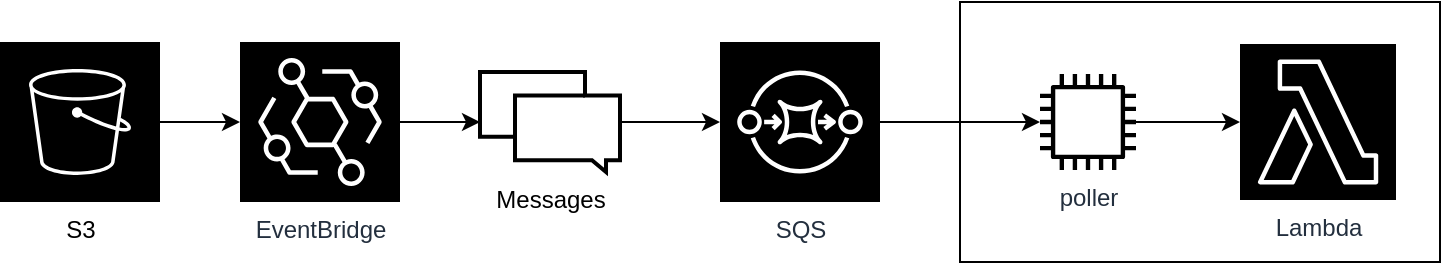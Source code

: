 <mxfile version="20.2.5" type="device"><diagram id="HKr0FxjbgZwJxCU8u759" name="Page-1"><mxGraphModel dx="1073" dy="820" grid="1" gridSize="10" guides="1" tooltips="1" connect="1" arrows="1" fold="1" page="1" pageScale="1" pageWidth="827" pageHeight="1169" math="0" shadow="0"><root><mxCell id="0"/><mxCell id="1" parent="0"/><mxCell id="FVWJxEAPUAWBQ6y7JVPJ-12" value="" style="rounded=0;whiteSpace=wrap;html=1;strokeColor=#000000;fillColor=none;gradientColor=none;" vertex="1" parent="1"><mxGeometry x="520" y="20" width="240" height="130" as="geometry"/></mxCell><mxCell id="FVWJxEAPUAWBQ6y7JVPJ-5" value="" style="edgeStyle=orthogonalEdgeStyle;rounded=0;orthogonalLoop=1;jettySize=auto;html=1;" edge="1" parent="1" source="FVWJxEAPUAWBQ6y7JVPJ-1" target="FVWJxEAPUAWBQ6y7JVPJ-2"><mxGeometry relative="1" as="geometry"/></mxCell><mxCell id="FVWJxEAPUAWBQ6y7JVPJ-1" value="S3" style="sketch=0;pointerEvents=1;shadow=0;dashed=0;html=1;strokeColor=none;fillColor=#000000;labelPosition=center;verticalLabelPosition=bottom;verticalAlign=top;align=center;outlineConnect=0;shape=mxgraph.veeam2.aws_s3;" vertex="1" parent="1"><mxGeometry x="40" y="40" width="80" height="80" as="geometry"/></mxCell><mxCell id="FVWJxEAPUAWBQ6y7JVPJ-6" value="" style="edgeStyle=orthogonalEdgeStyle;rounded=0;orthogonalLoop=1;jettySize=auto;html=1;" edge="1" parent="1" source="FVWJxEAPUAWBQ6y7JVPJ-2" target="FVWJxEAPUAWBQ6y7JVPJ-4"><mxGeometry relative="1" as="geometry"/></mxCell><mxCell id="FVWJxEAPUAWBQ6y7JVPJ-2" value="EventBridge" style="sketch=0;points=[[0,0,0],[0.25,0,0],[0.5,0,0],[0.75,0,0],[1,0,0],[0,1,0],[0.25,1,0],[0.5,1,0],[0.75,1,0],[1,1,0],[0,0.25,0],[0,0.5,0],[0,0.75,0],[1,0.25,0],[1,0.5,0],[1,0.75,0]];outlineConnect=0;fontColor=#232F3E;gradientColor=none;gradientDirection=north;fillColor=#000000;strokeColor=#ffffff;dashed=0;verticalLabelPosition=bottom;verticalAlign=top;align=center;html=1;fontSize=12;fontStyle=0;aspect=fixed;shape=mxgraph.aws4.resourceIcon;resIcon=mxgraph.aws4.eventbridge;" vertex="1" parent="1"><mxGeometry x="160" y="40" width="80" height="80" as="geometry"/></mxCell><mxCell id="FVWJxEAPUAWBQ6y7JVPJ-10" value="" style="edgeStyle=orthogonalEdgeStyle;rounded=0;orthogonalLoop=1;jettySize=auto;html=1;" edge="1" parent="1" source="FVWJxEAPUAWBQ6y7JVPJ-3" target="FVWJxEAPUAWBQ6y7JVPJ-8"><mxGeometry relative="1" as="geometry"/></mxCell><mxCell id="FVWJxEAPUAWBQ6y7JVPJ-3" value="SQS" style="sketch=0;points=[[0,0,0],[0.25,0,0],[0.5,0,0],[0.75,0,0],[1,0,0],[0,1,0],[0.25,1,0],[0.5,1,0],[0.75,1,0],[1,1,0],[0,0.25,0],[0,0.5,0],[0,0.75,0],[1,0.25,0],[1,0.5,0],[1,0.75,0]];outlineConnect=0;fontColor=#232F3E;gradientColor=none;gradientDirection=north;fillColor=#000000;strokeColor=#ffffff;dashed=0;verticalLabelPosition=bottom;verticalAlign=top;align=center;html=1;fontSize=12;fontStyle=0;aspect=fixed;shape=mxgraph.aws4.resourceIcon;resIcon=mxgraph.aws4.sqs;" vertex="1" parent="1"><mxGeometry x="400" y="40" width="80" height="80" as="geometry"/></mxCell><mxCell id="FVWJxEAPUAWBQ6y7JVPJ-7" value="" style="edgeStyle=orthogonalEdgeStyle;rounded=0;orthogonalLoop=1;jettySize=auto;html=1;" edge="1" parent="1" source="FVWJxEAPUAWBQ6y7JVPJ-4" target="FVWJxEAPUAWBQ6y7JVPJ-3"><mxGeometry relative="1" as="geometry"/></mxCell><mxCell id="FVWJxEAPUAWBQ6y7JVPJ-4" value="Messages" style="html=1;verticalLabelPosition=bottom;align=center;labelBackgroundColor=#ffffff;verticalAlign=top;strokeWidth=2;strokeColor=#000000;shadow=0;dashed=0;shape=mxgraph.ios7.icons.messages;fillColor=none;gradientColor=none;" vertex="1" parent="1"><mxGeometry x="280" y="55" width="70" height="50" as="geometry"/></mxCell><mxCell id="FVWJxEAPUAWBQ6y7JVPJ-11" value="" style="edgeStyle=orthogonalEdgeStyle;rounded=0;orthogonalLoop=1;jettySize=auto;html=1;" edge="1" parent="1" source="FVWJxEAPUAWBQ6y7JVPJ-8" target="FVWJxEAPUAWBQ6y7JVPJ-9"><mxGeometry relative="1" as="geometry"/></mxCell><mxCell id="FVWJxEAPUAWBQ6y7JVPJ-8" value="poller" style="sketch=0;outlineConnect=0;fontColor=#232F3E;gradientColor=none;fillColor=#000000;strokeColor=none;dashed=0;verticalLabelPosition=bottom;verticalAlign=top;align=center;html=1;fontSize=12;fontStyle=0;aspect=fixed;pointerEvents=1;shape=mxgraph.aws4.instance2;" vertex="1" parent="1"><mxGeometry x="560" y="56" width="48" height="48" as="geometry"/></mxCell><mxCell id="FVWJxEAPUAWBQ6y7JVPJ-9" value="Lambda" style="sketch=0;points=[[0,0,0],[0.25,0,0],[0.5,0,0],[0.75,0,0],[1,0,0],[0,1,0],[0.25,1,0],[0.5,1,0],[0.75,1,0],[1,1,0],[0,0.25,0],[0,0.5,0],[0,0.75,0],[1,0.25,0],[1,0.5,0],[1,0.75,0]];outlineConnect=0;fontColor=#232F3E;gradientColor=none;gradientDirection=north;fillColor=#000000;strokeColor=#ffffff;dashed=0;verticalLabelPosition=bottom;verticalAlign=top;align=center;html=1;fontSize=12;fontStyle=0;aspect=fixed;shape=mxgraph.aws4.resourceIcon;resIcon=mxgraph.aws4.lambda;" vertex="1" parent="1"><mxGeometry x="660" y="41" width="78" height="78" as="geometry"/></mxCell></root></mxGraphModel></diagram></mxfile>